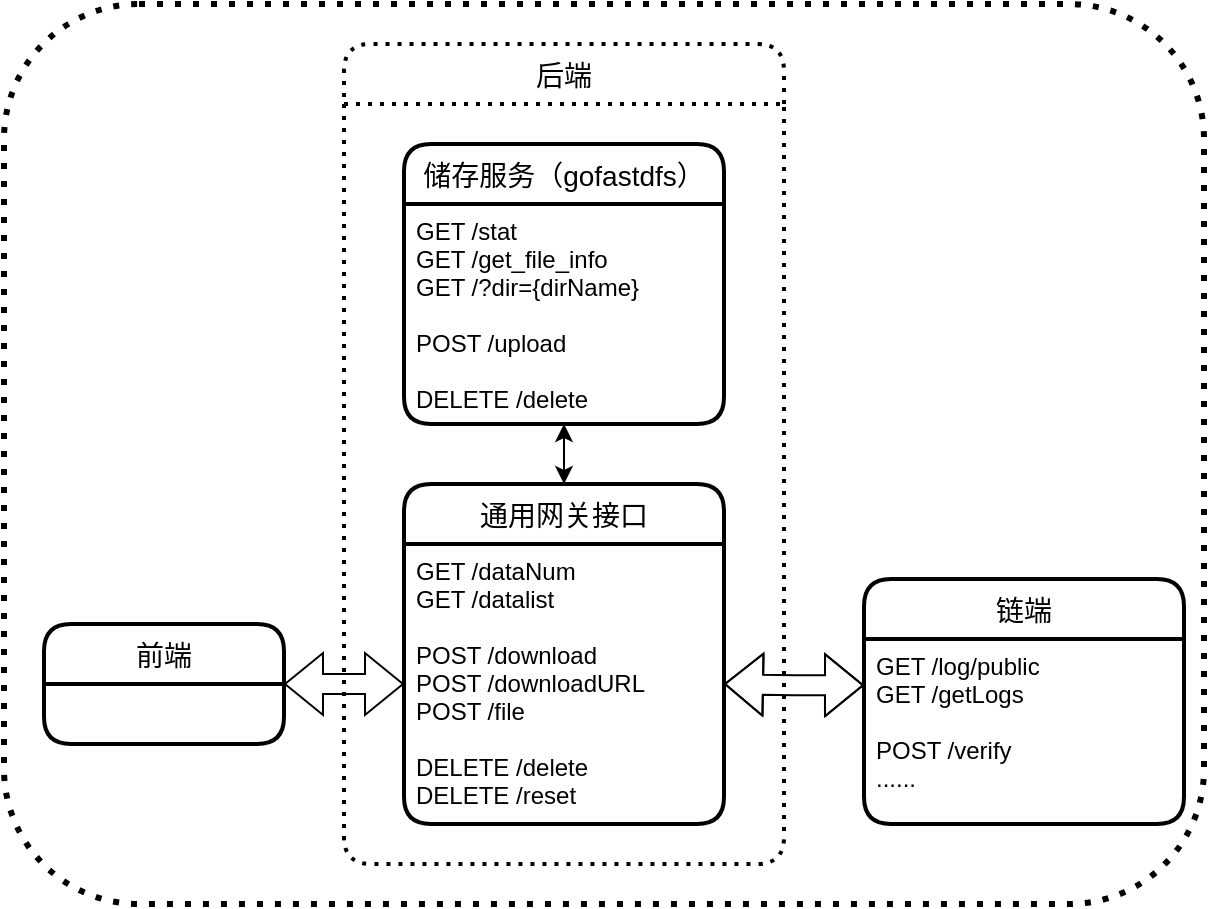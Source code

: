 <mxfile>
    <diagram id="1JWv5kw_mscpKJLDVU6d" name="第 1 页">
        <mxGraphModel dx="331" dy="200" grid="1" gridSize="10" guides="1" tooltips="1" connect="1" arrows="1" fold="1" page="1" pageScale="1" pageWidth="413" pageHeight="291" math="0" shadow="0">
            <root>
                <mxCell id="0"/>
                <mxCell id="1" parent="0"/>
                <mxCell id="basWFBgLzItUuF2azbGd-35" value="" style="rounded=1;whiteSpace=wrap;html=1;dashed=1;dashPattern=1 2;sketch=0;strokeWidth=3;fillColor=none;" parent="1" vertex="1">
                    <mxGeometry x="80" y="670" width="600" height="450" as="geometry"/>
                </mxCell>
                <mxCell id="basWFBgLzItUuF2azbGd-16" style="edgeStyle=orthogonalEdgeStyle;rounded=0;orthogonalLoop=1;jettySize=auto;html=1;exitX=0.5;exitY=0;exitDx=0;exitDy=0;entryX=0.5;entryY=1;entryDx=0;entryDy=0;" parent="1" source="basWFBgLzItUuF2azbGd-2" target="basWFBgLzItUuF2azbGd-13" edge="1">
                    <mxGeometry relative="1" as="geometry"/>
                </mxCell>
                <mxCell id="basWFBgLzItUuF2azbGd-2" value="通用网关接口" style="swimlane;childLayout=stackLayout;horizontal=1;startSize=30;horizontalStack=0;rounded=1;fontSize=14;fontStyle=0;strokeWidth=2;resizeParent=0;resizeLast=1;shadow=0;dashed=0;align=center;" parent="1" vertex="1">
                    <mxGeometry x="280" y="910" width="160" height="170" as="geometry"/>
                </mxCell>
                <mxCell id="basWFBgLzItUuF2azbGd-3" value="GET /dataNum&#10;GET /datalist&#10;&#10;POST /download&#10;POST /downloadURL&#10;POST /file&#10;&#10;DELETE /delete&#10;DELETE /reset" style="align=left;strokeColor=none;fillColor=none;spacingLeft=4;fontSize=12;verticalAlign=top;resizable=0;rotatable=0;part=1;" parent="basWFBgLzItUuF2azbGd-2" vertex="1">
                    <mxGeometry y="30" width="160" height="140" as="geometry"/>
                </mxCell>
                <mxCell id="basWFBgLzItUuF2azbGd-29" style="edgeStyle=orthogonalEdgeStyle;rounded=0;orthogonalLoop=1;jettySize=auto;html=1;entryX=0;entryY=0.5;entryDx=0;entryDy=0;startArrow=block;startFill=0;endArrow=block;endFill=1;shape=flexArrow;" parent="1" source="basWFBgLzItUuF2azbGd-10" target="basWFBgLzItUuF2azbGd-3" edge="1">
                    <mxGeometry relative="1" as="geometry"/>
                </mxCell>
                <mxCell id="basWFBgLzItUuF2azbGd-10" value="前端" style="swimlane;childLayout=stackLayout;horizontal=1;startSize=30;horizontalStack=0;rounded=1;fontSize=14;fontStyle=0;strokeWidth=2;resizeParent=0;resizeLast=1;shadow=0;dashed=0;align=center;" parent="1" vertex="1">
                    <mxGeometry x="100" y="980" width="120" height="60" as="geometry"/>
                </mxCell>
                <mxCell id="basWFBgLzItUuF2azbGd-13" value="储存服务（gofastdfs）" style="swimlane;childLayout=stackLayout;horizontal=1;startSize=30;horizontalStack=0;rounded=1;fontSize=14;fontStyle=0;strokeWidth=2;resizeParent=0;resizeLast=1;shadow=0;dashed=0;align=center;" parent="1" vertex="1">
                    <mxGeometry x="280" y="740" width="160" height="140" as="geometry"/>
                </mxCell>
                <mxCell id="basWFBgLzItUuF2azbGd-14" value="GET /stat&#10;GET /get_file_info&#10;GET /?dir={dirName}&#10;&#10;POST /upload&#10;&#10;DELETE /delete" style="align=left;strokeColor=none;fillColor=none;spacingLeft=4;fontSize=12;verticalAlign=top;resizable=0;rotatable=0;part=1;" parent="basWFBgLzItUuF2azbGd-13" vertex="1">
                    <mxGeometry y="30" width="160" height="110" as="geometry"/>
                </mxCell>
                <mxCell id="basWFBgLzItUuF2azbGd-17" style="edgeStyle=orthogonalEdgeStyle;rounded=0;orthogonalLoop=1;jettySize=auto;html=1;exitX=0.5;exitY=1;exitDx=0;exitDy=0;entryX=0.5;entryY=0;entryDx=0;entryDy=0;" parent="1" source="basWFBgLzItUuF2azbGd-14" target="basWFBgLzItUuF2azbGd-2" edge="1">
                    <mxGeometry relative="1" as="geometry"/>
                </mxCell>
                <mxCell id="basWFBgLzItUuF2azbGd-20" value="后端" style="swimlane;childLayout=stackLayout;horizontal=1;startSize=30;horizontalStack=0;rounded=1;fontSize=14;fontStyle=0;strokeWidth=2;resizeParent=0;resizeLast=1;shadow=0;dashed=1;align=center;sketch=0;fillColor=none;dashPattern=1 2;" parent="1" vertex="1">
                    <mxGeometry x="250" y="690" width="220" height="410" as="geometry"/>
                </mxCell>
                <mxCell id="basWFBgLzItUuF2azbGd-32" value="链端" style="swimlane;childLayout=stackLayout;horizontal=1;startSize=30;horizontalStack=0;rounded=1;fontSize=14;fontStyle=0;strokeWidth=2;resizeParent=0;resizeLast=1;shadow=0;dashed=0;align=center;dashPattern=1 2;sketch=0;fillColor=none;" parent="1" vertex="1">
                    <mxGeometry x="510" y="957.5" width="160" height="122.5" as="geometry"/>
                </mxCell>
                <mxCell id="basWFBgLzItUuF2azbGd-33" value="GET /log/public&#10;GET /getLogs&#10;&#10;POST /verify&#10;......" style="align=left;strokeColor=none;fillColor=none;spacingLeft=4;fontSize=12;verticalAlign=top;resizable=0;rotatable=0;part=1;dashed=1;dashPattern=1 2;sketch=0;" parent="basWFBgLzItUuF2azbGd-32" vertex="1">
                    <mxGeometry y="30" width="160" height="92.5" as="geometry"/>
                </mxCell>
                <mxCell id="basWFBgLzItUuF2azbGd-34" style="edgeStyle=orthogonalEdgeStyle;shape=flexArrow;rounded=0;orthogonalLoop=1;jettySize=auto;html=1;exitX=0;exitY=0.25;exitDx=0;exitDy=0;startArrow=block;startFill=0;endArrow=block;endFill=1;" parent="1" source="basWFBgLzItUuF2azbGd-33" target="basWFBgLzItUuF2azbGd-3" edge="1">
                    <mxGeometry relative="1" as="geometry"/>
                </mxCell>
            </root>
        </mxGraphModel>
    </diagram>
</mxfile>